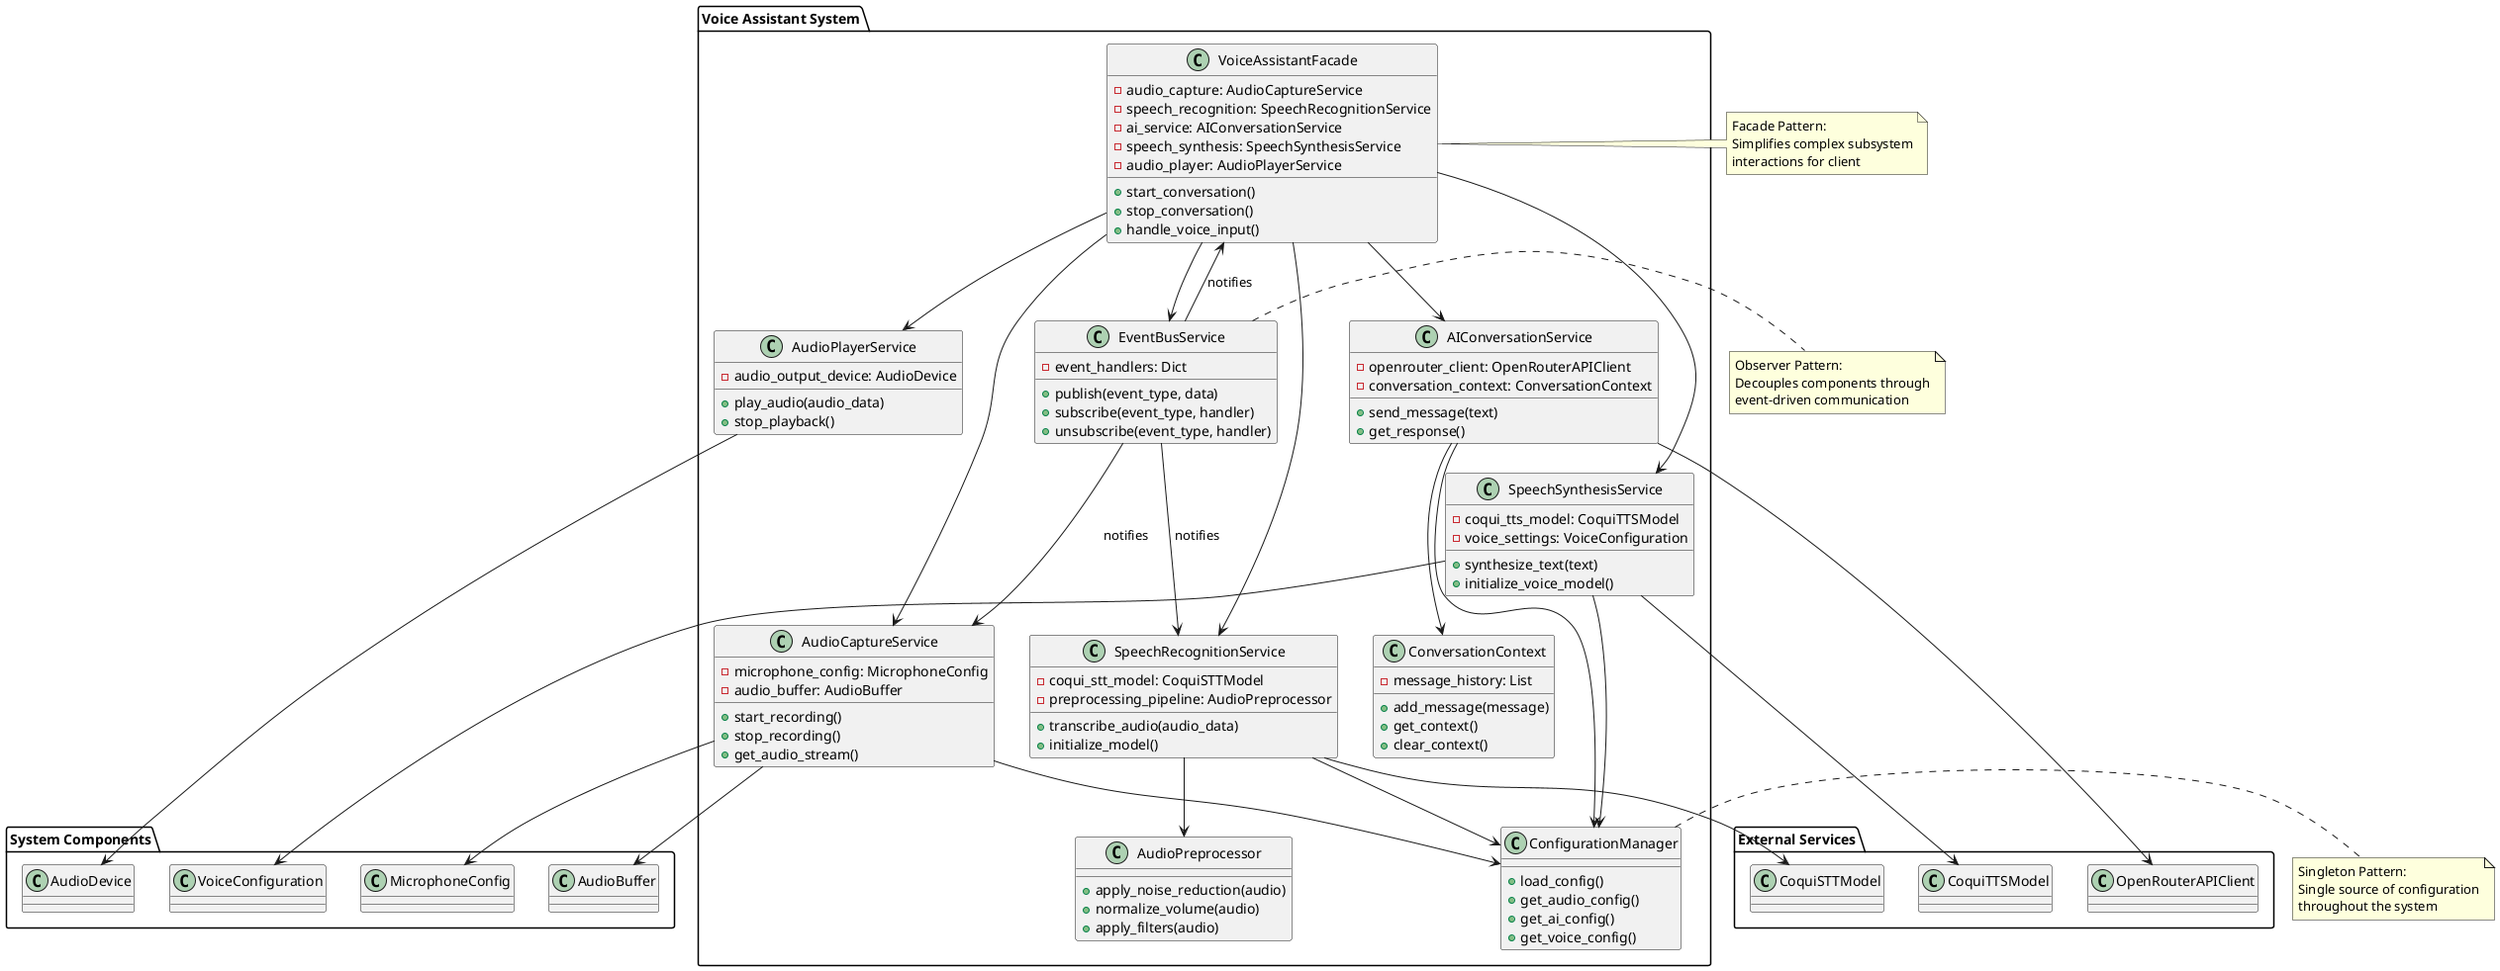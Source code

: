 @startuml Voice Assistant System Architecture

!define RECTANGLE class

package "Voice Assistant System" {
    
    RECTANGLE VoiceAssistantFacade {
        +start_conversation()
        +stop_conversation()
        +handle_voice_input()
        -audio_capture: AudioCaptureService
        -speech_recognition: SpeechRecognitionService
        -ai_service: AIConversationService
        -speech_synthesis: SpeechSynthesisService
        -audio_player: AudioPlayerService
    }
    
    RECTANGLE AudioCaptureService {
        +start_recording()
        +stop_recording()
        +get_audio_stream()
        -microphone_config: MicrophoneConfig
        -audio_buffer: AudioBuffer
    }
    
    RECTANGLE SpeechRecognitionService {
        +transcribe_audio(audio_data)
        +initialize_model()
        -coqui_stt_model: CoquiSTTModel
        -preprocessing_pipeline: AudioPreprocessor
    }
    
    RECTANGLE AIConversationService {
        +send_message(text)
        +get_response()
        -openrouter_client: OpenRouterAPIClient
        -conversation_context: ConversationContext
    }
    
    RECTANGLE SpeechSynthesisService {
        +synthesize_text(text)
        +initialize_voice_model()
        -coqui_tts_model: CoquiTTSModel
        -voice_settings: VoiceConfiguration
    }
    
    RECTANGLE AudioPlayerService {
        +play_audio(audio_data)
        +stop_playback()
        -audio_output_device: AudioDevice
    }
    
    RECTANGLE EventBusService {
        +publish(event_type, data)
        +subscribe(event_type, handler)
        +unsubscribe(event_type, handler)
        -event_handlers: Dict
    }
    
    RECTANGLE ConfigurationManager {
        +load_config()
        +get_audio_config()
        +get_ai_config()
        +get_voice_config()
    }
    
    RECTANGLE AudioPreprocessor {
        +apply_noise_reduction(audio)
        +normalize_volume(audio)
        +apply_filters(audio)
    }
    
    RECTANGLE ConversationContext {
        +add_message(message)
        +get_context()
        +clear_context()
        -message_history: List
    }
}

package "External Services" {
    RECTANGLE CoquiSTTModel
    RECTANGLE CoquiTTSModel
    RECTANGLE OpenRouterAPIClient
}

package "System Components" {
    RECTANGLE MicrophoneConfig
    RECTANGLE AudioDevice
    RECTANGLE AudioBuffer
    RECTANGLE VoiceConfiguration
}

' Relationships - Facade Pattern
VoiceAssistantFacade --> AudioCaptureService
VoiceAssistantFacade --> SpeechRecognitionService
VoiceAssistantFacade --> AIConversationService
VoiceAssistantFacade --> SpeechSynthesisService
VoiceAssistantFacade --> AudioPlayerService
VoiceAssistantFacade --> EventBusService

' Service Dependencies
SpeechRecognitionService --> CoquiSTTModel
SpeechRecognitionService --> AudioPreprocessor
AIConversationService --> OpenRouterAPIClient
AIConversationService --> ConversationContext
SpeechSynthesisService --> CoquiTTSModel
SpeechSynthesisService --> VoiceConfiguration

' Configuration Dependencies
AudioCaptureService --> ConfigurationManager
SpeechRecognitionService --> ConfigurationManager
AIConversationService --> ConfigurationManager
SpeechSynthesisService --> ConfigurationManager

' System Components
AudioCaptureService --> MicrophoneConfig
AudioCaptureService --> AudioBuffer
AudioPlayerService --> AudioDevice

' Observer Pattern for Events
EventBusService --> VoiceAssistantFacade : notifies
EventBusService --> AudioCaptureService : notifies
EventBusService --> SpeechRecognitionService : notifies

note right of VoiceAssistantFacade
    Facade Pattern: 
    Simplifies complex subsystem
    interactions for client
end note

note right of EventBusService
    Observer Pattern:
    Decouples components through
    event-driven communication
end note

note right of ConfigurationManager
    Singleton Pattern:
    Single source of configuration
    throughout the system
end note

@enduml
